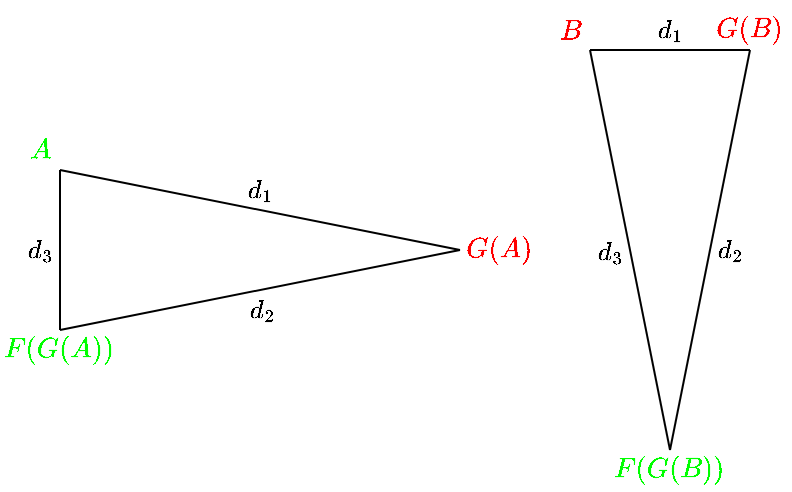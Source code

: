 <mxfile version="24.4.0" type="github">
  <diagram name="Page-1" id="6mzOh0t52_RjSUSbZPau">
    <mxGraphModel dx="1270" dy="680" grid="1" gridSize="10" guides="1" tooltips="1" connect="1" arrows="1" fold="1" page="1" pageScale="1" pageWidth="850" pageHeight="1100" math="1" shadow="0">
      <root>
        <mxCell id="0" />
        <mxCell id="1" parent="0" />
        <mxCell id="LdDaNX-4q-tA3Xboeppy-10" value="\(A\)" style="text;html=1;align=center;verticalAlign=middle;whiteSpace=wrap;rounded=0;fontColor=#00ff00;" vertex="1" parent="1">
          <mxGeometry x="165" y="280" width="20" height="20" as="geometry" />
        </mxCell>
        <mxCell id="LdDaNX-4q-tA3Xboeppy-13" value="\(G(A)\)" style="text;html=1;align=center;verticalAlign=middle;whiteSpace=wrap;rounded=0;fontColor=#ff0000;" vertex="1" parent="1">
          <mxGeometry x="385" y="330" width="40" height="20" as="geometry" />
        </mxCell>
        <mxCell id="LdDaNX-4q-tA3Xboeppy-14" value="\(F(G(A))\)" style="text;html=1;align=center;verticalAlign=middle;whiteSpace=wrap;rounded=0;fontColor=#00ff00;" vertex="1" parent="1">
          <mxGeometry x="155" y="380" width="60" height="20" as="geometry" />
        </mxCell>
        <mxCell id="LdDaNX-4q-tA3Xboeppy-20" value="\(B\)" style="text;html=1;align=center;verticalAlign=middle;whiteSpace=wrap;rounded=0;fontColor=#ff0000;" vertex="1" parent="1">
          <mxGeometry x="430" y="220" width="20" height="20" as="geometry" />
        </mxCell>
        <mxCell id="LdDaNX-4q-tA3Xboeppy-21" value="\(F(G(B))\)" style="text;html=1;align=center;verticalAlign=middle;whiteSpace=wrap;rounded=0;fontColor=#00ff00;" vertex="1" parent="1">
          <mxGeometry x="460" y="440" width="60" height="20" as="geometry" />
        </mxCell>
        <mxCell id="LdDaNX-4q-tA3Xboeppy-24" value="\(G(B)\)" style="text;html=1;align=center;verticalAlign=middle;whiteSpace=wrap;rounded=0;fontColor=#ff0000;" vertex="1" parent="1">
          <mxGeometry x="510" y="220" width="40" height="20" as="geometry" />
        </mxCell>
        <mxCell id="LdDaNX-4q-tA3Xboeppy-27" value="" style="endArrow=none;html=1;rounded=0;exitX=1;exitY=1;exitDx=0;exitDy=0;entryX=0;entryY=0.5;entryDx=0;entryDy=0;" edge="1" parent="1" source="LdDaNX-4q-tA3Xboeppy-10" target="LdDaNX-4q-tA3Xboeppy-13">
          <mxGeometry width="50" height="50" relative="1" as="geometry">
            <mxPoint x="175" y="360" as="sourcePoint" />
            <mxPoint x="225" y="310" as="targetPoint" />
          </mxGeometry>
        </mxCell>
        <mxCell id="LdDaNX-4q-tA3Xboeppy-33" value="\(d_1\)" style="edgeLabel;html=1;align=center;verticalAlign=middle;resizable=0;points=[];" vertex="1" connectable="0" parent="LdDaNX-4q-tA3Xboeppy-27">
          <mxGeometry x="-0.169" y="1" relative="1" as="geometry">
            <mxPoint x="17" y="-6" as="offset" />
          </mxGeometry>
        </mxCell>
        <mxCell id="LdDaNX-4q-tA3Xboeppy-28" value="" style="endArrow=none;html=1;rounded=0;exitX=0.5;exitY=0;exitDx=0;exitDy=0;entryX=0;entryY=0.5;entryDx=0;entryDy=0;" edge="1" parent="1" source="LdDaNX-4q-tA3Xboeppy-14" target="LdDaNX-4q-tA3Xboeppy-13">
          <mxGeometry width="50" height="50" relative="1" as="geometry">
            <mxPoint x="195" y="330" as="sourcePoint" />
            <mxPoint x="405" y="355" as="targetPoint" />
          </mxGeometry>
        </mxCell>
        <mxCell id="LdDaNX-4q-tA3Xboeppy-34" value="\(d_2\)" style="edgeLabel;html=1;align=center;verticalAlign=middle;resizable=0;points=[];" vertex="1" connectable="0" parent="LdDaNX-4q-tA3Xboeppy-28">
          <mxGeometry x="-0.047" y="-1" relative="1" as="geometry">
            <mxPoint x="5" y="8" as="offset" />
          </mxGeometry>
        </mxCell>
        <mxCell id="LdDaNX-4q-tA3Xboeppy-29" value="" style="endArrow=none;html=1;rounded=0;exitX=0.5;exitY=0;exitDx=0;exitDy=0;entryX=1;entryY=1;entryDx=0;entryDy=0;" edge="1" parent="1" source="LdDaNX-4q-tA3Xboeppy-14" target="LdDaNX-4q-tA3Xboeppy-10">
          <mxGeometry width="50" height="50" relative="1" as="geometry">
            <mxPoint x="195" y="390" as="sourcePoint" />
            <mxPoint x="395" y="350" as="targetPoint" />
          </mxGeometry>
        </mxCell>
        <mxCell id="LdDaNX-4q-tA3Xboeppy-35" value="\(d_3\)" style="edgeLabel;html=1;align=center;verticalAlign=middle;resizable=0;points=[];" vertex="1" connectable="0" parent="LdDaNX-4q-tA3Xboeppy-29">
          <mxGeometry x="-0.011" y="2" relative="1" as="geometry">
            <mxPoint x="-8" y="-1" as="offset" />
          </mxGeometry>
        </mxCell>
        <mxCell id="LdDaNX-4q-tA3Xboeppy-30" value="" style="endArrow=none;html=1;rounded=0;exitX=1;exitY=1;exitDx=0;exitDy=0;entryX=0.5;entryY=1;entryDx=0;entryDy=0;" edge="1" parent="1" source="LdDaNX-4q-tA3Xboeppy-20" target="LdDaNX-4q-tA3Xboeppy-24">
          <mxGeometry width="50" height="50" relative="1" as="geometry">
            <mxPoint x="430" y="280" as="sourcePoint" />
            <mxPoint x="480" y="230" as="targetPoint" />
          </mxGeometry>
        </mxCell>
        <mxCell id="LdDaNX-4q-tA3Xboeppy-36" value="\(d_1\)" style="edgeLabel;html=1;align=center;verticalAlign=middle;resizable=0;points=[];" vertex="1" connectable="0" parent="LdDaNX-4q-tA3Xboeppy-30">
          <mxGeometry x="0.042" y="-2" relative="1" as="geometry">
            <mxPoint x="-2" y="-12" as="offset" />
          </mxGeometry>
        </mxCell>
        <mxCell id="LdDaNX-4q-tA3Xboeppy-31" value="" style="endArrow=none;html=1;rounded=0;exitX=1;exitY=1;exitDx=0;exitDy=0;entryX=0.5;entryY=0;entryDx=0;entryDy=0;" edge="1" parent="1" source="LdDaNX-4q-tA3Xboeppy-20" target="LdDaNX-4q-tA3Xboeppy-21">
          <mxGeometry width="50" height="50" relative="1" as="geometry">
            <mxPoint x="430" y="360" as="sourcePoint" />
            <mxPoint x="480" y="310" as="targetPoint" />
          </mxGeometry>
        </mxCell>
        <mxCell id="LdDaNX-4q-tA3Xboeppy-38" value="\(d_3\)" style="edgeLabel;html=1;align=center;verticalAlign=middle;resizable=0;points=[];" vertex="1" connectable="0" parent="LdDaNX-4q-tA3Xboeppy-31">
          <mxGeometry x="-0.115" y="1" relative="1" as="geometry">
            <mxPoint x="-9" y="12" as="offset" />
          </mxGeometry>
        </mxCell>
        <mxCell id="LdDaNX-4q-tA3Xboeppy-32" value="" style="endArrow=none;html=1;rounded=0;exitX=0.5;exitY=1;exitDx=0;exitDy=0;entryX=0.5;entryY=0;entryDx=0;entryDy=0;" edge="1" parent="1" source="LdDaNX-4q-tA3Xboeppy-24" target="LdDaNX-4q-tA3Xboeppy-21">
          <mxGeometry width="50" height="50" relative="1" as="geometry">
            <mxPoint x="460" y="250" as="sourcePoint" />
            <mxPoint x="500" y="450" as="targetPoint" />
          </mxGeometry>
        </mxCell>
        <mxCell id="LdDaNX-4q-tA3Xboeppy-37" value="\(d_2\)" style="edgeLabel;html=1;align=center;verticalAlign=middle;resizable=0;points=[];" vertex="1" connectable="0" parent="LdDaNX-4q-tA3Xboeppy-32">
          <mxGeometry x="-0.153" y="1" relative="1" as="geometry">
            <mxPoint x="6" y="15" as="offset" />
          </mxGeometry>
        </mxCell>
      </root>
    </mxGraphModel>
  </diagram>
</mxfile>
